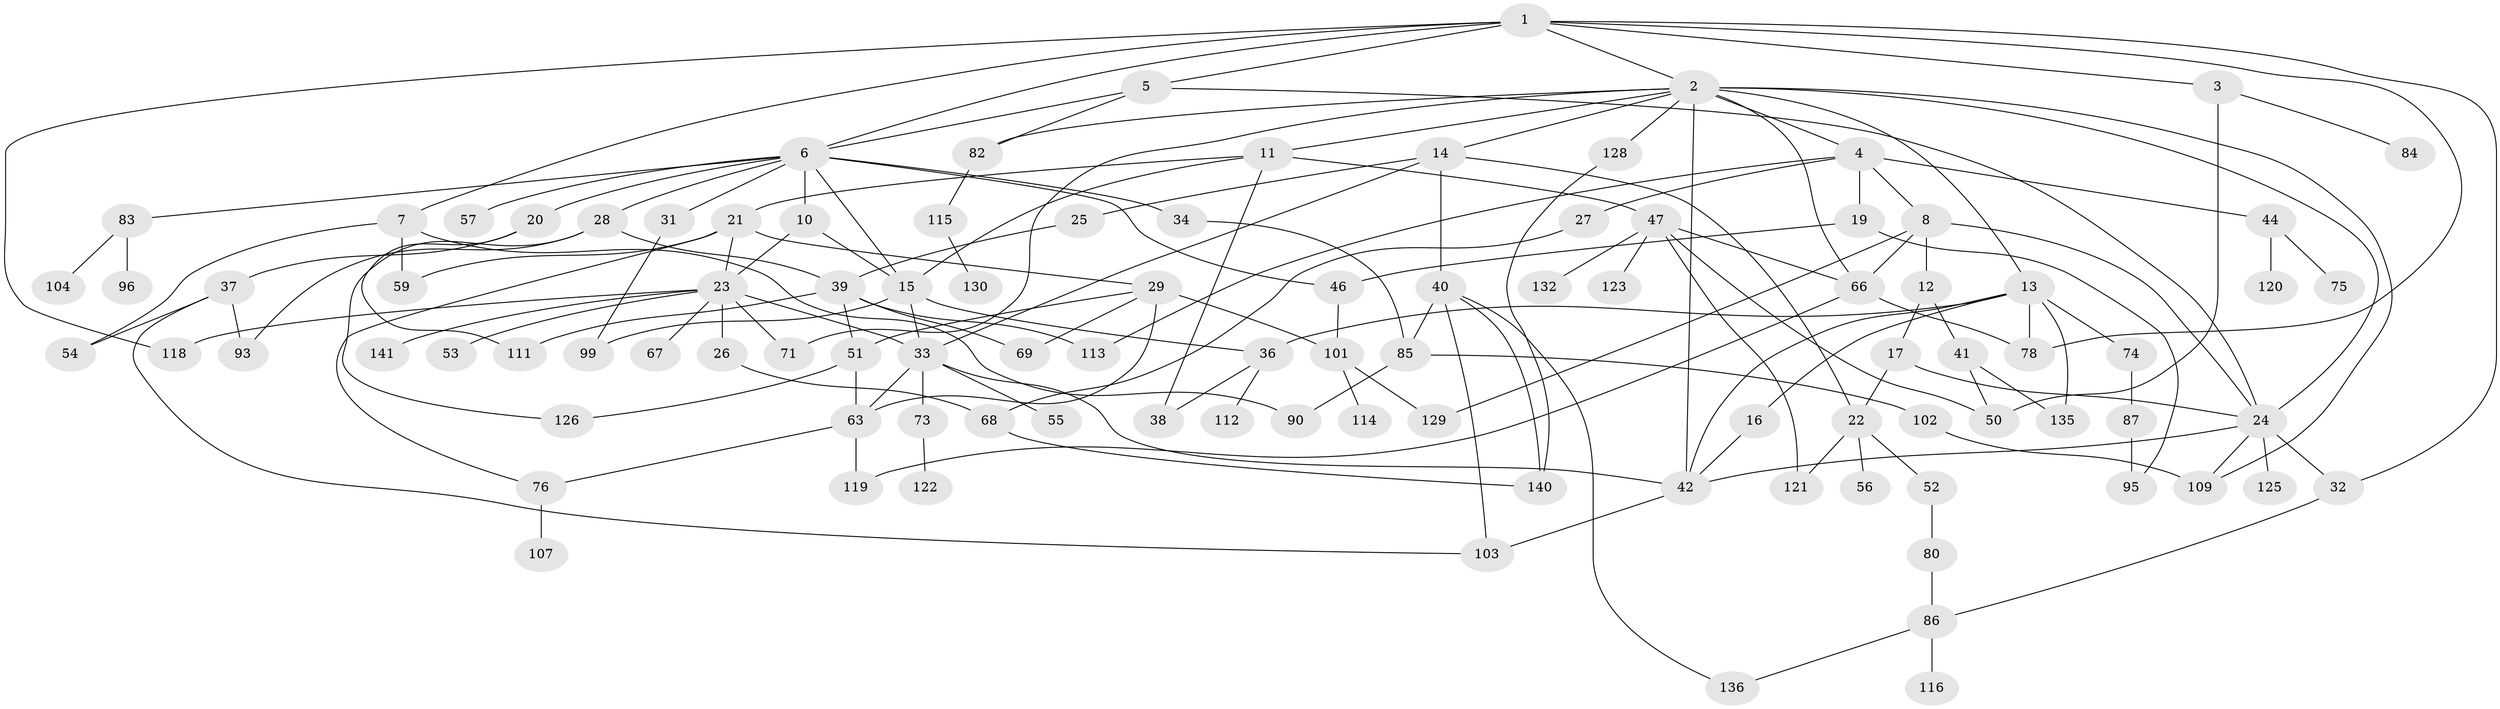 // Generated by graph-tools (version 1.1) at 2025/23/03/03/25 07:23:31]
// undirected, 101 vertices, 157 edges
graph export_dot {
graph [start="1"]
  node [color=gray90,style=filled];
  1 [super="+79"];
  2 [super="+100"];
  3;
  4 [super="+18"];
  5 [super="+60"];
  6 [super="+9"];
  7 [super="+30"];
  8;
  10;
  11 [super="+43"];
  12;
  13 [super="+138"];
  14 [super="+108"];
  15 [super="+137"];
  16;
  17;
  19 [super="+35"];
  20;
  21 [super="+94"];
  22 [super="+49"];
  23 [super="+133"];
  24 [super="+92"];
  25;
  26;
  27;
  28 [super="+124"];
  29 [super="+45"];
  31 [super="+61"];
  32 [super="+89"];
  33 [super="+48"];
  34;
  36 [super="+72"];
  37 [super="+70"];
  38;
  39 [super="+64"];
  40;
  41 [super="+62"];
  42 [super="+139"];
  44;
  46;
  47 [super="+88"];
  50 [super="+58"];
  51;
  52 [super="+117"];
  53;
  54;
  55;
  56 [super="+65"];
  57 [super="+97"];
  59;
  63 [super="+77"];
  66 [super="+105"];
  67;
  68 [super="+81"];
  69;
  71 [super="+98"];
  73;
  74;
  75;
  76;
  78 [super="+106"];
  80;
  82;
  83;
  84;
  85 [super="+91"];
  86;
  87;
  90 [super="+110"];
  93;
  95;
  96;
  99;
  101 [super="+131"];
  102;
  103 [super="+127"];
  104;
  107;
  109;
  111;
  112;
  113;
  114;
  115;
  116;
  118;
  119;
  120;
  121;
  122;
  123;
  125;
  126;
  128;
  129 [super="+134"];
  130;
  132;
  135;
  136;
  140;
  141;
  1 -- 2;
  1 -- 3;
  1 -- 5;
  1 -- 6;
  1 -- 7;
  1 -- 32;
  1 -- 118;
  1 -- 78;
  2 -- 4;
  2 -- 11;
  2 -- 13;
  2 -- 14;
  2 -- 128;
  2 -- 82;
  2 -- 66;
  2 -- 24;
  2 -- 109;
  2 -- 42;
  2 -- 71;
  3 -- 50;
  3 -- 84;
  4 -- 8;
  4 -- 19;
  4 -- 27;
  4 -- 113;
  4 -- 44;
  5 -- 24;
  5 -- 6;
  5 -- 82;
  6 -- 10;
  6 -- 20;
  6 -- 28;
  6 -- 31;
  6 -- 57;
  6 -- 83;
  6 -- 46;
  6 -- 34;
  6 -- 15;
  7 -- 90;
  7 -- 59;
  7 -- 54;
  8 -- 12;
  8 -- 66;
  8 -- 129;
  8 -- 24;
  10 -- 15;
  10 -- 23;
  11 -- 21;
  11 -- 47;
  11 -- 15;
  11 -- 38;
  12 -- 17;
  12 -- 41;
  13 -- 16;
  13 -- 36;
  13 -- 74;
  13 -- 135;
  13 -- 42;
  13 -- 78;
  14 -- 22;
  14 -- 25;
  14 -- 40;
  14 -- 33;
  15 -- 33;
  15 -- 36;
  15 -- 99;
  16 -- 42;
  17 -- 22;
  17 -- 24;
  19 -- 46;
  19 -- 95;
  20 -- 37;
  20 -- 111;
  21 -- 29;
  21 -- 59;
  21 -- 76;
  21 -- 23;
  22 -- 52;
  22 -- 56;
  22 -- 121;
  23 -- 26;
  23 -- 33;
  23 -- 53;
  23 -- 67;
  23 -- 71;
  23 -- 141;
  23 -- 118;
  24 -- 109;
  24 -- 32;
  24 -- 125;
  24 -- 42;
  25 -- 39;
  26 -- 68;
  27 -- 68;
  28 -- 93;
  28 -- 126;
  28 -- 39;
  29 -- 101;
  29 -- 51;
  29 -- 69;
  29 -- 63;
  31 -- 99;
  32 -- 86;
  33 -- 42;
  33 -- 73;
  33 -- 55;
  33 -- 63;
  34 -- 85;
  36 -- 38;
  36 -- 112;
  37 -- 54;
  37 -- 93;
  37 -- 103;
  39 -- 51;
  39 -- 113;
  39 -- 111;
  39 -- 69;
  40 -- 85;
  40 -- 140;
  40 -- 136;
  40 -- 103;
  41 -- 135;
  41 -- 50;
  42 -- 103;
  44 -- 75;
  44 -- 120;
  46 -- 101;
  47 -- 121;
  47 -- 123;
  47 -- 132;
  47 -- 66;
  47 -- 50;
  51 -- 63;
  51 -- 126;
  52 -- 80;
  63 -- 76;
  63 -- 119;
  66 -- 78;
  66 -- 119;
  68 -- 140;
  73 -- 122;
  74 -- 87;
  76 -- 107;
  80 -- 86;
  82 -- 115;
  83 -- 96;
  83 -- 104;
  85 -- 90;
  85 -- 102;
  86 -- 116;
  86 -- 136;
  87 -- 95;
  101 -- 114;
  101 -- 129;
  102 -- 109;
  115 -- 130;
  128 -- 140;
}
